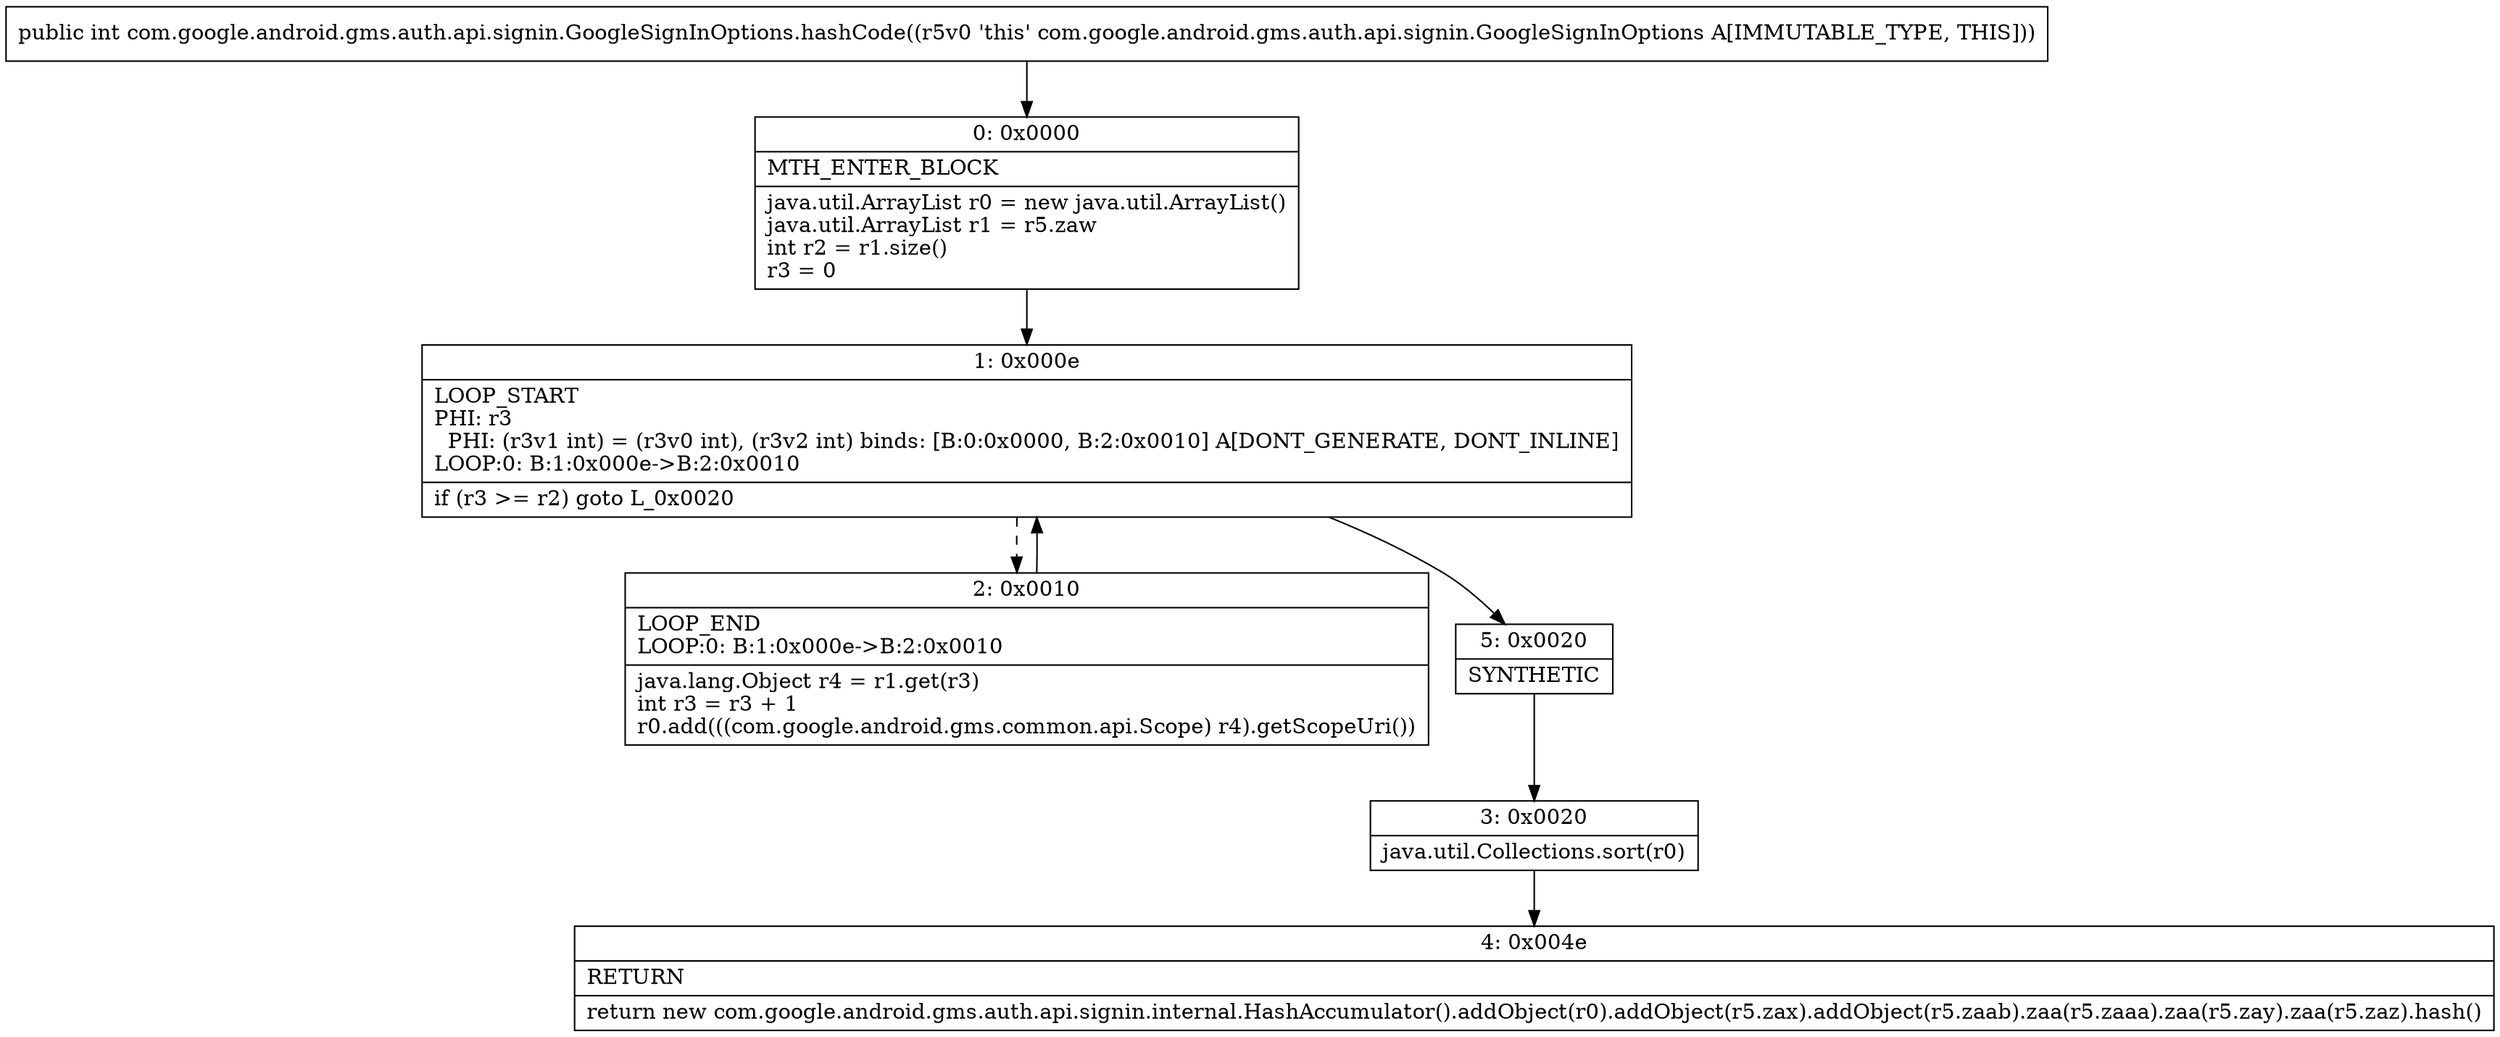 digraph "CFG forcom.google.android.gms.auth.api.signin.GoogleSignInOptions.hashCode()I" {
Node_0 [shape=record,label="{0\:\ 0x0000|MTH_ENTER_BLOCK\l|java.util.ArrayList r0 = new java.util.ArrayList()\ljava.util.ArrayList r1 = r5.zaw\lint r2 = r1.size()\lr3 = 0\l}"];
Node_1 [shape=record,label="{1\:\ 0x000e|LOOP_START\lPHI: r3 \l  PHI: (r3v1 int) = (r3v0 int), (r3v2 int) binds: [B:0:0x0000, B:2:0x0010] A[DONT_GENERATE, DONT_INLINE]\lLOOP:0: B:1:0x000e\-\>B:2:0x0010\l|if (r3 \>= r2) goto L_0x0020\l}"];
Node_2 [shape=record,label="{2\:\ 0x0010|LOOP_END\lLOOP:0: B:1:0x000e\-\>B:2:0x0010\l|java.lang.Object r4 = r1.get(r3)\lint r3 = r3 + 1\lr0.add(((com.google.android.gms.common.api.Scope) r4).getScopeUri())\l}"];
Node_3 [shape=record,label="{3\:\ 0x0020|java.util.Collections.sort(r0)\l}"];
Node_4 [shape=record,label="{4\:\ 0x004e|RETURN\l|return new com.google.android.gms.auth.api.signin.internal.HashAccumulator().addObject(r0).addObject(r5.zax).addObject(r5.zaab).zaa(r5.zaaa).zaa(r5.zay).zaa(r5.zaz).hash()\l}"];
Node_5 [shape=record,label="{5\:\ 0x0020|SYNTHETIC\l}"];
MethodNode[shape=record,label="{public int com.google.android.gms.auth.api.signin.GoogleSignInOptions.hashCode((r5v0 'this' com.google.android.gms.auth.api.signin.GoogleSignInOptions A[IMMUTABLE_TYPE, THIS])) }"];
MethodNode -> Node_0;
Node_0 -> Node_1;
Node_1 -> Node_2[style=dashed];
Node_1 -> Node_5;
Node_2 -> Node_1;
Node_3 -> Node_4;
Node_5 -> Node_3;
}

